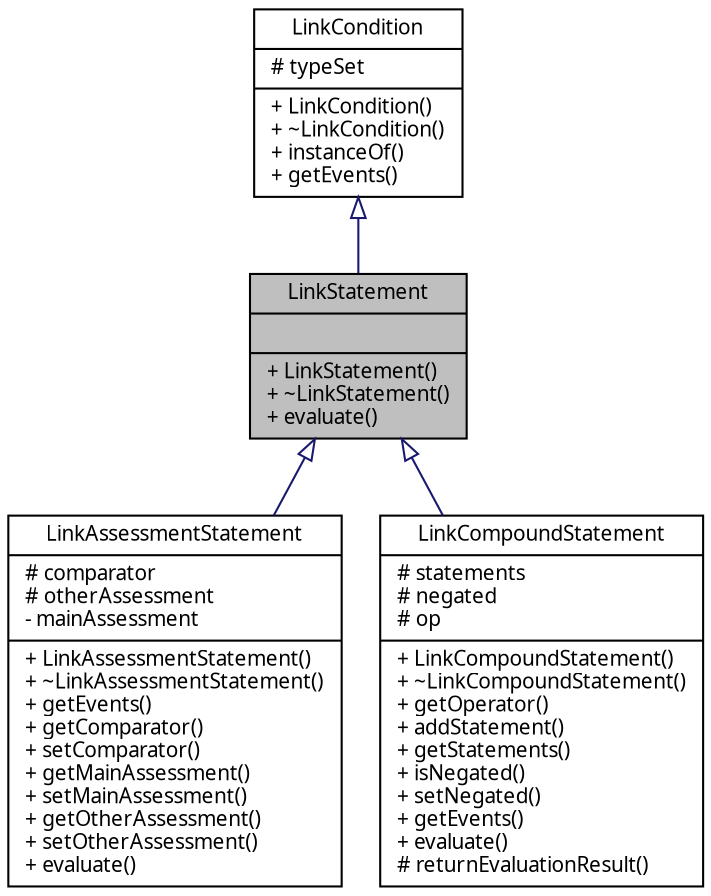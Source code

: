 digraph G
{
  edge [fontname="FreeSans.ttf",fontsize=10,labelfontname="FreeSans.ttf",labelfontsize=10];
  node [fontname="FreeSans.ttf",fontsize=10,shape=record];
  Node1 [label="{LinkStatement\n||+ LinkStatement()\l+ ~LinkStatement()\l+ evaluate()\l}",height=0.2,width=0.4,color="black", fillcolor="grey75", style="filled" fontcolor="black"];
  Node2 -> Node1 [dir=back,color="midnightblue",fontsize=10,style="solid",arrowtail="empty"];
  Node2 [label="{LinkCondition\n|# typeSet\l|+ LinkCondition()\l+ ~LinkCondition()\l+ instanceOf()\l+ getEvents()\l}",height=0.2,width=0.4,color="black", fillcolor="white", style="filled",URL="$classbr_1_1pucrio_1_1telemidia_1_1ginga_1_1ncl_1_1model_1_1link_1_1LinkCondition.html"];
  Node1 -> Node3 [dir=back,color="midnightblue",fontsize=10,style="solid",arrowtail="empty"];
  Node3 [label="{LinkAssessmentStatement\n|# comparator\l# otherAssessment\l- mainAssessment\l|+ LinkAssessmentStatement()\l+ ~LinkAssessmentStatement()\l+ getEvents()\l+ getComparator()\l+ setComparator()\l+ getMainAssessment()\l+ setMainAssessment()\l+ getOtherAssessment()\l+ setOtherAssessment()\l+ evaluate()\l}",height=0.2,width=0.4,color="black", fillcolor="white", style="filled",URL="$classbr_1_1pucrio_1_1telemidia_1_1ginga_1_1ncl_1_1model_1_1link_1_1LinkAssessmentStatement.html"];
  Node1 -> Node4 [dir=back,color="midnightblue",fontsize=10,style="solid",arrowtail="empty"];
  Node4 [label="{LinkCompoundStatement\n|# statements\l# negated\l# op\l|+ LinkCompoundStatement()\l+ ~LinkCompoundStatement()\l+ getOperator()\l+ addStatement()\l+ getStatements()\l+ isNegated()\l+ setNegated()\l+ getEvents()\l+ evaluate()\l# returnEvaluationResult()\l}",height=0.2,width=0.4,color="black", fillcolor="white", style="filled",URL="$classbr_1_1pucrio_1_1telemidia_1_1ginga_1_1ncl_1_1model_1_1link_1_1LinkCompoundStatement.html"];
}
